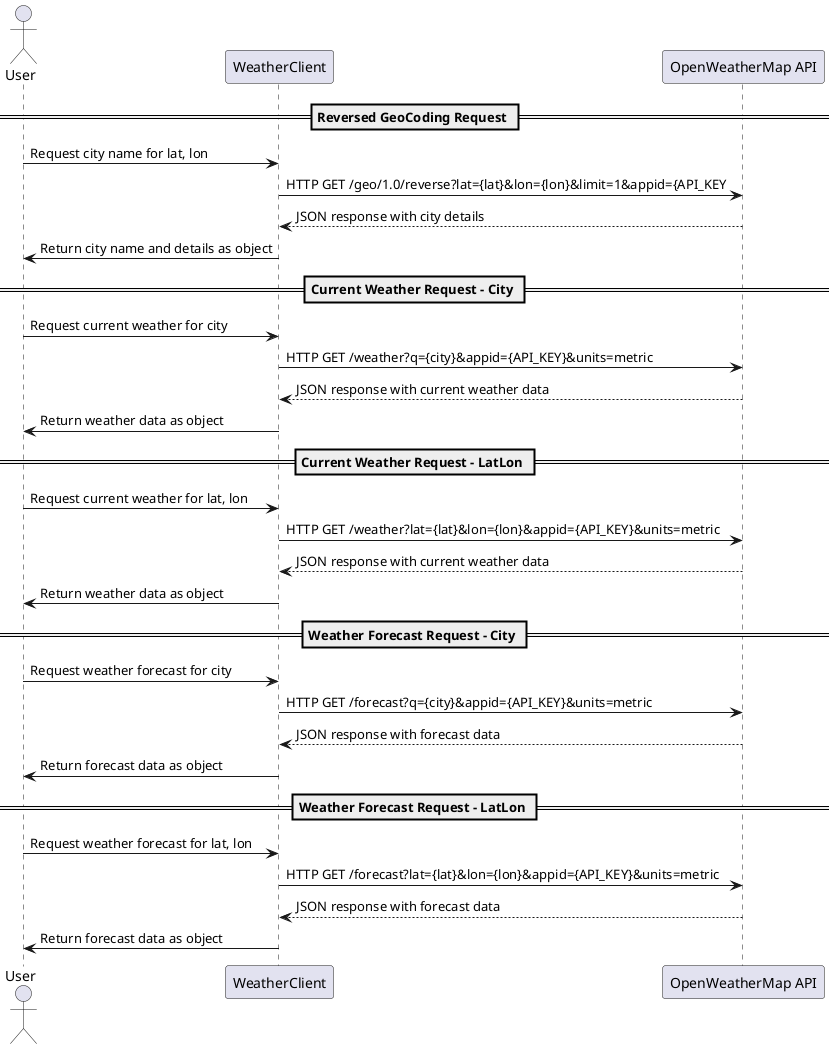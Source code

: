 ' Weather Client Sequence Diagram
@startuml weather-client-sequence-diagram
actor User
participant "WeatherClient" as WC
participant "OpenWeatherMap API" as OWM

== Reversed GeoCoding Request ==
User -> WC: Request city name for lat, lon
WC -> OWM: HTTP GET /geo/1.0/reverse?lat={lat}&lon={lon}&limit=1&appid={API_KEY
OWM --> WC: JSON response with city details
WC -> User: Return city name and details as object

== Current Weather Request - City ==
User -> WC: Request current weather for city
WC -> OWM: HTTP GET /weather?q={city}&appid={API_KEY}&units=metric
OWM --> WC: JSON response with current weather data
WC -> User: Return weather data as object

== Current Weather Request - LatLon ==
User -> WC: Request current weather for lat, lon
WC -> OWM: HTTP GET /weather?lat={lat}&lon={lon}&appid={API_KEY}&units=metric
OWM --> WC: JSON response with current weather data
WC -> User: Return weather data as object

== Weather Forecast Request - City ==
User -> WC: Request weather forecast for city
WC -> OWM: HTTP GET /forecast?q={city}&appid={API_KEY}&units=metric
OWM --> WC: JSON response with forecast data
WC -> User: Return forecast data as object

== Weather Forecast Request - LatLon ==
User -> WC: Request weather forecast for lat, lon
WC -> OWM: HTTP GET /forecast?lat={lat}&lon={lon}&appid={API_KEY}&units=metric
OWM --> WC: JSON response with forecast data
WC -> User: Return forecast data as object
@enduml